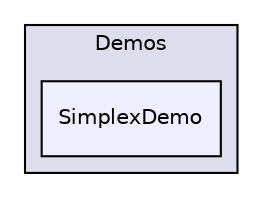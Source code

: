 digraph "bullet/bullet-2.82-r2704/Demos/SimplexDemo" {
  compound=true
  node [ fontsize="10", fontname="Helvetica"];
  edge [ labelfontsize="10", labelfontname="Helvetica"];
  subgraph clusterdir_fbeee990c6fb95278eb756dfe9f9c37f {
    graph [ bgcolor="#ddddee", pencolor="black", label="Demos" fontname="Helvetica", fontsize="10", URL="dir_fbeee990c6fb95278eb756dfe9f9c37f.html"]
  dir_2d471505126f20e51d4b498c558469c3 [shape=box, label="SimplexDemo", style="filled", fillcolor="#eeeeff", pencolor="black", URL="dir_2d471505126f20e51d4b498c558469c3.html"];
  }
}
